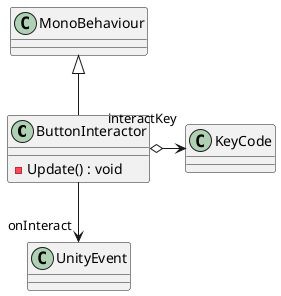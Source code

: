 @startuml
class ButtonInteractor {
    - Update() : void
}
MonoBehaviour <|-- ButtonInteractor
ButtonInteractor o-> "interactKey" KeyCode
ButtonInteractor --> "onInteract" UnityEvent
@enduml
